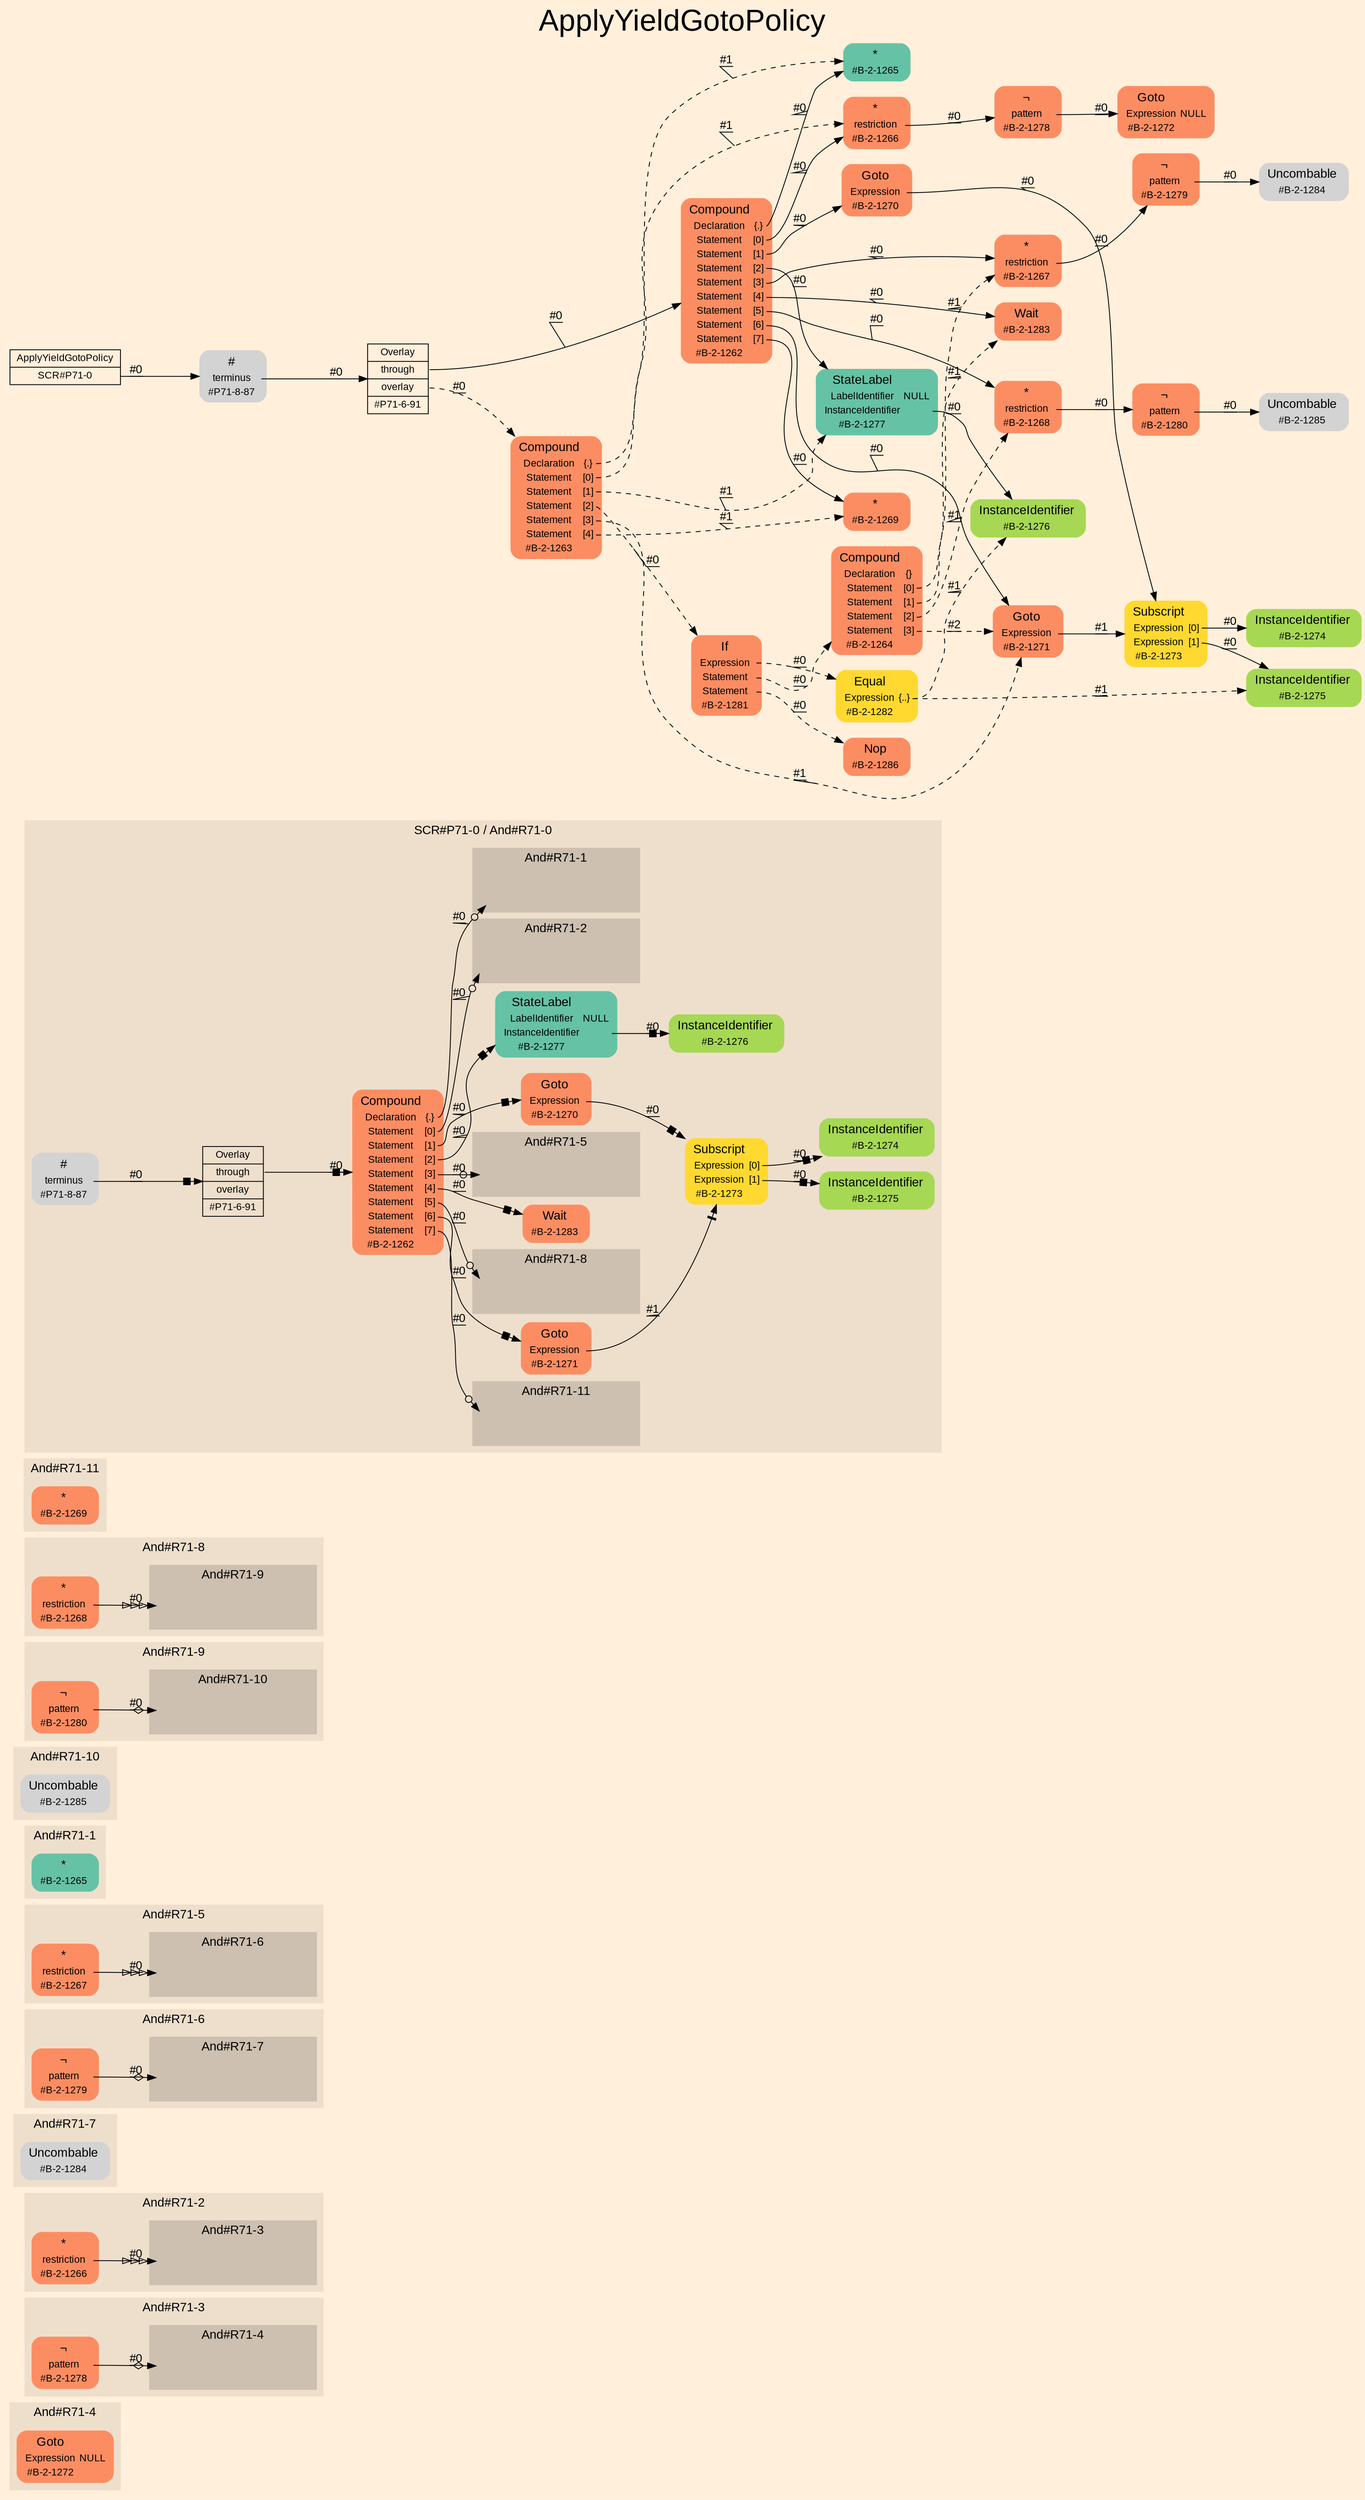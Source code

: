 digraph "ApplyYieldGotoPolicy" {
label = "ApplyYieldGotoPolicy"
labelloc = t
fontsize = "36"
graph [
    rankdir = "LR"
    ranksep = 0.3
    bgcolor = antiquewhite1
    color = black
    fontcolor = black
    fontname = "Arial"
];
node [
    fontname = "Arial"
];
edge [
    fontname = "Arial"
];

// -------------------- figure And#R71-4 --------------------
subgraph "clusterAnd#R71-4" {
    label = "And#R71-4"
    style = "filled"
    color = antiquewhite2
    fontsize = "15"
    "And#R71-4 / #B-2-1272" [
        shape = "plaintext"
        fillcolor = "/set28/2"
        label = <<TABLE BORDER="0" CELLBORDER="0" CELLSPACING="0">
         <TR><TD><FONT POINT-SIZE="15.0">Goto</FONT></TD><TD></TD></TR>
         <TR><TD>Expression</TD><TD PORT="port0">NULL</TD></TR>
         <TR><TD>#B-2-1272</TD><TD PORT="port1"></TD></TR>
        </TABLE>>
        style = "rounded,filled"
        fontsize = "12"
    ];
    
}


// -------------------- figure And#R71-3 --------------------
subgraph "clusterAnd#R71-3" {
    label = "And#R71-3"
    style = "filled"
    color = antiquewhite2
    fontsize = "15"
    "And#R71-3 / #B-2-1278" [
        shape = "plaintext"
        fillcolor = "/set28/2"
        label = <<TABLE BORDER="0" CELLBORDER="0" CELLSPACING="0">
         <TR><TD><FONT POINT-SIZE="15.0">¬</FONT></TD><TD></TD></TR>
         <TR><TD>pattern</TD><TD PORT="port0"></TD></TR>
         <TR><TD>#B-2-1278</TD><TD PORT="port1"></TD></TR>
        </TABLE>>
        style = "rounded,filled"
        fontsize = "12"
    ];
    
    subgraph "clusterAnd#R71-3 / And#R71-4" {
        label = "And#R71-4"
        style = "filled"
        color = antiquewhite3
        fontsize = "15"
        "And#R71-3 / #0 / #B-2-1272" [
            shape = "none"
            style = "invisible"
        ];
        
    }
    
}


// -------------------- figure And#R71-2 --------------------
subgraph "clusterAnd#R71-2" {
    label = "And#R71-2"
    style = "filled"
    color = antiquewhite2
    fontsize = "15"
    "And#R71-2 / #B-2-1266" [
        shape = "plaintext"
        fillcolor = "/set28/2"
        label = <<TABLE BORDER="0" CELLBORDER="0" CELLSPACING="0">
         <TR><TD><FONT POINT-SIZE="15.0">*</FONT></TD><TD></TD></TR>
         <TR><TD>restriction</TD><TD PORT="port0"></TD></TR>
         <TR><TD>#B-2-1266</TD><TD PORT="port1"></TD></TR>
        </TABLE>>
        style = "rounded,filled"
        fontsize = "12"
    ];
    
    subgraph "clusterAnd#R71-2 / And#R71-3" {
        label = "And#R71-3"
        style = "filled"
        color = antiquewhite3
        fontsize = "15"
        "And#R71-2 / #0 / #B-2-1278" [
            shape = "none"
            style = "invisible"
        ];
        
    }
    
}


// -------------------- figure And#R71-7 --------------------
subgraph "clusterAnd#R71-7" {
    label = "And#R71-7"
    style = "filled"
    color = antiquewhite2
    fontsize = "15"
    "And#R71-7 / #B-2-1284" [
        shape = "plaintext"
        label = <<TABLE BORDER="0" CELLBORDER="0" CELLSPACING="0">
         <TR><TD><FONT POINT-SIZE="15.0">Uncombable</FONT></TD><TD></TD></TR>
         <TR><TD>#B-2-1284</TD><TD PORT="port0"></TD></TR>
        </TABLE>>
        style = "rounded,filled"
        fontsize = "12"
    ];
    
}


// -------------------- figure And#R71-6 --------------------
subgraph "clusterAnd#R71-6" {
    label = "And#R71-6"
    style = "filled"
    color = antiquewhite2
    fontsize = "15"
    "And#R71-6 / #B-2-1279" [
        shape = "plaintext"
        fillcolor = "/set28/2"
        label = <<TABLE BORDER="0" CELLBORDER="0" CELLSPACING="0">
         <TR><TD><FONT POINT-SIZE="15.0">¬</FONT></TD><TD></TD></TR>
         <TR><TD>pattern</TD><TD PORT="port0"></TD></TR>
         <TR><TD>#B-2-1279</TD><TD PORT="port1"></TD></TR>
        </TABLE>>
        style = "rounded,filled"
        fontsize = "12"
    ];
    
    subgraph "clusterAnd#R71-6 / And#R71-7" {
        label = "And#R71-7"
        style = "filled"
        color = antiquewhite3
        fontsize = "15"
        "And#R71-6 / #0 / #B-2-1284" [
            shape = "none"
            style = "invisible"
        ];
        
    }
    
}


// -------------------- figure And#R71-5 --------------------
subgraph "clusterAnd#R71-5" {
    label = "And#R71-5"
    style = "filled"
    color = antiquewhite2
    fontsize = "15"
    "And#R71-5 / #B-2-1267" [
        shape = "plaintext"
        fillcolor = "/set28/2"
        label = <<TABLE BORDER="0" CELLBORDER="0" CELLSPACING="0">
         <TR><TD><FONT POINT-SIZE="15.0">*</FONT></TD><TD></TD></TR>
         <TR><TD>restriction</TD><TD PORT="port0"></TD></TR>
         <TR><TD>#B-2-1267</TD><TD PORT="port1"></TD></TR>
        </TABLE>>
        style = "rounded,filled"
        fontsize = "12"
    ];
    
    subgraph "clusterAnd#R71-5 / And#R71-6" {
        label = "And#R71-6"
        style = "filled"
        color = antiquewhite3
        fontsize = "15"
        "And#R71-5 / #0 / #B-2-1279" [
            shape = "none"
            style = "invisible"
        ];
        
    }
    
}


// -------------------- figure And#R71-1 --------------------
subgraph "clusterAnd#R71-1" {
    label = "And#R71-1"
    style = "filled"
    color = antiquewhite2
    fontsize = "15"
    "And#R71-1 / #B-2-1265" [
        shape = "plaintext"
        fillcolor = "/set28/1"
        label = <<TABLE BORDER="0" CELLBORDER="0" CELLSPACING="0">
         <TR><TD><FONT POINT-SIZE="15.0">*</FONT></TD><TD></TD></TR>
         <TR><TD>#B-2-1265</TD><TD PORT="port0"></TD></TR>
        </TABLE>>
        style = "rounded,filled"
        fontsize = "12"
    ];
    
}


// -------------------- figure And#R71-10 --------------------
subgraph "clusterAnd#R71-10" {
    label = "And#R71-10"
    style = "filled"
    color = antiquewhite2
    fontsize = "15"
    "And#R71-10 / #B-2-1285" [
        shape = "plaintext"
        label = <<TABLE BORDER="0" CELLBORDER="0" CELLSPACING="0">
         <TR><TD><FONT POINT-SIZE="15.0">Uncombable</FONT></TD><TD></TD></TR>
         <TR><TD>#B-2-1285</TD><TD PORT="port0"></TD></TR>
        </TABLE>>
        style = "rounded,filled"
        fontsize = "12"
    ];
    
}


// -------------------- figure And#R71-9 --------------------
subgraph "clusterAnd#R71-9" {
    label = "And#R71-9"
    style = "filled"
    color = antiquewhite2
    fontsize = "15"
    "And#R71-9 / #B-2-1280" [
        shape = "plaintext"
        fillcolor = "/set28/2"
        label = <<TABLE BORDER="0" CELLBORDER="0" CELLSPACING="0">
         <TR><TD><FONT POINT-SIZE="15.0">¬</FONT></TD><TD></TD></TR>
         <TR><TD>pattern</TD><TD PORT="port0"></TD></TR>
         <TR><TD>#B-2-1280</TD><TD PORT="port1"></TD></TR>
        </TABLE>>
        style = "rounded,filled"
        fontsize = "12"
    ];
    
    subgraph "clusterAnd#R71-9 / And#R71-10" {
        label = "And#R71-10"
        style = "filled"
        color = antiquewhite3
        fontsize = "15"
        "And#R71-9 / #0 / #B-2-1285" [
            shape = "none"
            style = "invisible"
        ];
        
    }
    
}


// -------------------- figure And#R71-8 --------------------
subgraph "clusterAnd#R71-8" {
    label = "And#R71-8"
    style = "filled"
    color = antiquewhite2
    fontsize = "15"
    "And#R71-8 / #B-2-1268" [
        shape = "plaintext"
        fillcolor = "/set28/2"
        label = <<TABLE BORDER="0" CELLBORDER="0" CELLSPACING="0">
         <TR><TD><FONT POINT-SIZE="15.0">*</FONT></TD><TD></TD></TR>
         <TR><TD>restriction</TD><TD PORT="port0"></TD></TR>
         <TR><TD>#B-2-1268</TD><TD PORT="port1"></TD></TR>
        </TABLE>>
        style = "rounded,filled"
        fontsize = "12"
    ];
    
    subgraph "clusterAnd#R71-8 / And#R71-9" {
        label = "And#R71-9"
        style = "filled"
        color = antiquewhite3
        fontsize = "15"
        "And#R71-8 / #0 / #B-2-1280" [
            shape = "none"
            style = "invisible"
        ];
        
    }
    
}


// -------------------- figure And#R71-11 --------------------
subgraph "clusterAnd#R71-11" {
    label = "And#R71-11"
    style = "filled"
    color = antiquewhite2
    fontsize = "15"
    "And#R71-11 / #B-2-1269" [
        shape = "plaintext"
        fillcolor = "/set28/2"
        label = <<TABLE BORDER="0" CELLBORDER="0" CELLSPACING="0">
         <TR><TD><FONT POINT-SIZE="15.0">*</FONT></TD><TD></TD></TR>
         <TR><TD>#B-2-1269</TD><TD PORT="port0"></TD></TR>
        </TABLE>>
        style = "rounded,filled"
        fontsize = "12"
    ];
    
}


// -------------------- figure And#R71-0 --------------------
subgraph "clusterAnd#R71-0" {
    label = "SCR#P71-0 / And#R71-0"
    style = "filled"
    color = antiquewhite2
    fontsize = "15"
    "And#R71-0 / #B-2-1276" [
        shape = "plaintext"
        fillcolor = "/set28/5"
        label = <<TABLE BORDER="0" CELLBORDER="0" CELLSPACING="0">
         <TR><TD><FONT POINT-SIZE="15.0">InstanceIdentifier</FONT></TD><TD></TD></TR>
         <TR><TD>#B-2-1276</TD><TD PORT="port0"></TD></TR>
        </TABLE>>
        style = "rounded,filled"
        fontsize = "12"
    ];
    
    "And#R71-0 / #B-2-1275" [
        shape = "plaintext"
        fillcolor = "/set28/5"
        label = <<TABLE BORDER="0" CELLBORDER="0" CELLSPACING="0">
         <TR><TD><FONT POINT-SIZE="15.0">InstanceIdentifier</FONT></TD><TD></TD></TR>
         <TR><TD>#B-2-1275</TD><TD PORT="port0"></TD></TR>
        </TABLE>>
        style = "rounded,filled"
        fontsize = "12"
    ];
    
    "And#R71-0 / #B-2-1274" [
        shape = "plaintext"
        fillcolor = "/set28/5"
        label = <<TABLE BORDER="0" CELLBORDER="0" CELLSPACING="0">
         <TR><TD><FONT POINT-SIZE="15.0">InstanceIdentifier</FONT></TD><TD></TD></TR>
         <TR><TD>#B-2-1274</TD><TD PORT="port0"></TD></TR>
        </TABLE>>
        style = "rounded,filled"
        fontsize = "12"
    ];
    
    "And#R71-0 / #P71-6-91" [
        shape = "record"
        fillcolor = antiquewhite2
        label = "<fixed> Overlay | <port0> through | <port1> overlay | <port2> #P71-6-91"
        style = "filled"
        fontsize = "12"
        color = black
        fontcolor = black
    ];
    
    "And#R71-0 / #B-2-1271" [
        shape = "plaintext"
        fillcolor = "/set28/2"
        label = <<TABLE BORDER="0" CELLBORDER="0" CELLSPACING="0">
         <TR><TD><FONT POINT-SIZE="15.0">Goto</FONT></TD><TD></TD></TR>
         <TR><TD>Expression</TD><TD PORT="port0"></TD></TR>
         <TR><TD>#B-2-1271</TD><TD PORT="port1"></TD></TR>
        </TABLE>>
        style = "rounded,filled"
        fontsize = "12"
    ];
    
    "And#R71-0 / #B-2-1262" [
        shape = "plaintext"
        fillcolor = "/set28/2"
        label = <<TABLE BORDER="0" CELLBORDER="0" CELLSPACING="0">
         <TR><TD><FONT POINT-SIZE="15.0">Compound</FONT></TD><TD></TD></TR>
         <TR><TD>Declaration</TD><TD PORT="port0">{.}</TD></TR>
         <TR><TD>Statement</TD><TD PORT="port1">[0]</TD></TR>
         <TR><TD>Statement</TD><TD PORT="port2">[1]</TD></TR>
         <TR><TD>Statement</TD><TD PORT="port3">[2]</TD></TR>
         <TR><TD>Statement</TD><TD PORT="port4">[3]</TD></TR>
         <TR><TD>Statement</TD><TD PORT="port5">[4]</TD></TR>
         <TR><TD>Statement</TD><TD PORT="port6">[5]</TD></TR>
         <TR><TD>Statement</TD><TD PORT="port7">[6]</TD></TR>
         <TR><TD>Statement</TD><TD PORT="port8">[7]</TD></TR>
         <TR><TD>#B-2-1262</TD><TD PORT="port9"></TD></TR>
        </TABLE>>
        style = "rounded,filled"
        fontsize = "12"
    ];
    
    "And#R71-0 / #B-2-1277" [
        shape = "plaintext"
        fillcolor = "/set28/1"
        label = <<TABLE BORDER="0" CELLBORDER="0" CELLSPACING="0">
         <TR><TD><FONT POINT-SIZE="15.0">StateLabel</FONT></TD><TD></TD></TR>
         <TR><TD>LabelIdentifier</TD><TD PORT="port0">NULL</TD></TR>
         <TR><TD>InstanceIdentifier</TD><TD PORT="port1"></TD></TR>
         <TR><TD>#B-2-1277</TD><TD PORT="port2"></TD></TR>
        </TABLE>>
        style = "rounded,filled"
        fontsize = "12"
    ];
    
    "And#R71-0 / #P71-8-87" [
        shape = "plaintext"
        label = <<TABLE BORDER="0" CELLBORDER="0" CELLSPACING="0">
         <TR><TD><FONT POINT-SIZE="15.0">#</FONT></TD><TD></TD></TR>
         <TR><TD>terminus</TD><TD PORT="port0"></TD></TR>
         <TR><TD>#P71-8-87</TD><TD PORT="port1"></TD></TR>
        </TABLE>>
        style = "rounded,filled"
        fontsize = "12"
    ];
    
    "And#R71-0 / #B-2-1270" [
        shape = "plaintext"
        fillcolor = "/set28/2"
        label = <<TABLE BORDER="0" CELLBORDER="0" CELLSPACING="0">
         <TR><TD><FONT POINT-SIZE="15.0">Goto</FONT></TD><TD></TD></TR>
         <TR><TD>Expression</TD><TD PORT="port0"></TD></TR>
         <TR><TD>#B-2-1270</TD><TD PORT="port1"></TD></TR>
        </TABLE>>
        style = "rounded,filled"
        fontsize = "12"
    ];
    
    "And#R71-0 / #B-2-1283" [
        shape = "plaintext"
        fillcolor = "/set28/2"
        label = <<TABLE BORDER="0" CELLBORDER="0" CELLSPACING="0">
         <TR><TD><FONT POINT-SIZE="15.0">Wait</FONT></TD><TD></TD></TR>
         <TR><TD>#B-2-1283</TD><TD PORT="port0"></TD></TR>
        </TABLE>>
        style = "rounded,filled"
        fontsize = "12"
    ];
    
    "And#R71-0 / #B-2-1273" [
        shape = "plaintext"
        fillcolor = "/set28/6"
        label = <<TABLE BORDER="0" CELLBORDER="0" CELLSPACING="0">
         <TR><TD><FONT POINT-SIZE="15.0">Subscript</FONT></TD><TD></TD></TR>
         <TR><TD>Expression</TD><TD PORT="port0">[0]</TD></TR>
         <TR><TD>Expression</TD><TD PORT="port1">[1]</TD></TR>
         <TR><TD>#B-2-1273</TD><TD PORT="port2"></TD></TR>
        </TABLE>>
        style = "rounded,filled"
        fontsize = "12"
    ];
    
    subgraph "clusterAnd#R71-0 / And#R71-11" {
        label = "And#R71-11"
        style = "filled"
        color = antiquewhite3
        fontsize = "15"
        "And#R71-0 / #0 / #B-2-1269" [
            shape = "none"
            style = "invisible"
        ];
        
    }
    
    subgraph "clusterAnd#R71-0 / And#R71-8" {
        label = "And#R71-8"
        style = "filled"
        color = antiquewhite3
        fontsize = "15"
        "And#R71-0 / #0 / #B-2-1268" [
            shape = "none"
            style = "invisible"
        ];
        
    }
    
    subgraph "clusterAnd#R71-0 / And#R71-1" {
        label = "And#R71-1"
        style = "filled"
        color = antiquewhite3
        fontsize = "15"
        "And#R71-0 / #0 / #B-2-1265" [
            shape = "none"
            style = "invisible"
        ];
        
    }
    
    subgraph "clusterAnd#R71-0 / And#R71-5" {
        label = "And#R71-5"
        style = "filled"
        color = antiquewhite3
        fontsize = "15"
        "And#R71-0 / #0 / #B-2-1267" [
            shape = "none"
            style = "invisible"
        ];
        
    }
    
    subgraph "clusterAnd#R71-0 / And#R71-2" {
        label = "And#R71-2"
        style = "filled"
        color = antiquewhite3
        fontsize = "15"
        "And#R71-0 / #0 / #B-2-1266" [
            shape = "none"
            style = "invisible"
        ];
        
    }
    
}


// -------------------- transformation figure --------------------
"CR#P71-0" [
    shape = "record"
    fillcolor = antiquewhite1
    label = "<fixed> ApplyYieldGotoPolicy | <port0> SCR#P71-0"
    style = "filled"
    fontsize = "12"
    color = black
    fontcolor = black
];

"#P71-8-87" [
    shape = "plaintext"
    label = <<TABLE BORDER="0" CELLBORDER="0" CELLSPACING="0">
     <TR><TD><FONT POINT-SIZE="15.0">#</FONT></TD><TD></TD></TR>
     <TR><TD>terminus</TD><TD PORT="port0"></TD></TR>
     <TR><TD>#P71-8-87</TD><TD PORT="port1"></TD></TR>
    </TABLE>>
    style = "rounded,filled"
    fontsize = "12"
];

"#P71-6-91" [
    shape = "record"
    fillcolor = antiquewhite1
    label = "<fixed> Overlay | <port0> through | <port1> overlay | <port2> #P71-6-91"
    style = "filled"
    fontsize = "12"
    color = black
    fontcolor = black
];

"#B-2-1262" [
    shape = "plaintext"
    fillcolor = "/set28/2"
    label = <<TABLE BORDER="0" CELLBORDER="0" CELLSPACING="0">
     <TR><TD><FONT POINT-SIZE="15.0">Compound</FONT></TD><TD></TD></TR>
     <TR><TD>Declaration</TD><TD PORT="port0">{.}</TD></TR>
     <TR><TD>Statement</TD><TD PORT="port1">[0]</TD></TR>
     <TR><TD>Statement</TD><TD PORT="port2">[1]</TD></TR>
     <TR><TD>Statement</TD><TD PORT="port3">[2]</TD></TR>
     <TR><TD>Statement</TD><TD PORT="port4">[3]</TD></TR>
     <TR><TD>Statement</TD><TD PORT="port5">[4]</TD></TR>
     <TR><TD>Statement</TD><TD PORT="port6">[5]</TD></TR>
     <TR><TD>Statement</TD><TD PORT="port7">[6]</TD></TR>
     <TR><TD>Statement</TD><TD PORT="port8">[7]</TD></TR>
     <TR><TD>#B-2-1262</TD><TD PORT="port9"></TD></TR>
    </TABLE>>
    style = "rounded,filled"
    fontsize = "12"
];

"#B-2-1265" [
    shape = "plaintext"
    fillcolor = "/set28/1"
    label = <<TABLE BORDER="0" CELLBORDER="0" CELLSPACING="0">
     <TR><TD><FONT POINT-SIZE="15.0">*</FONT></TD><TD></TD></TR>
     <TR><TD>#B-2-1265</TD><TD PORT="port0"></TD></TR>
    </TABLE>>
    style = "rounded,filled"
    fontsize = "12"
];

"#B-2-1266" [
    shape = "plaintext"
    fillcolor = "/set28/2"
    label = <<TABLE BORDER="0" CELLBORDER="0" CELLSPACING="0">
     <TR><TD><FONT POINT-SIZE="15.0">*</FONT></TD><TD></TD></TR>
     <TR><TD>restriction</TD><TD PORT="port0"></TD></TR>
     <TR><TD>#B-2-1266</TD><TD PORT="port1"></TD></TR>
    </TABLE>>
    style = "rounded,filled"
    fontsize = "12"
];

"#B-2-1278" [
    shape = "plaintext"
    fillcolor = "/set28/2"
    label = <<TABLE BORDER="0" CELLBORDER="0" CELLSPACING="0">
     <TR><TD><FONT POINT-SIZE="15.0">¬</FONT></TD><TD></TD></TR>
     <TR><TD>pattern</TD><TD PORT="port0"></TD></TR>
     <TR><TD>#B-2-1278</TD><TD PORT="port1"></TD></TR>
    </TABLE>>
    style = "rounded,filled"
    fontsize = "12"
];

"#B-2-1272" [
    shape = "plaintext"
    fillcolor = "/set28/2"
    label = <<TABLE BORDER="0" CELLBORDER="0" CELLSPACING="0">
     <TR><TD><FONT POINT-SIZE="15.0">Goto</FONT></TD><TD></TD></TR>
     <TR><TD>Expression</TD><TD PORT="port0">NULL</TD></TR>
     <TR><TD>#B-2-1272</TD><TD PORT="port1"></TD></TR>
    </TABLE>>
    style = "rounded,filled"
    fontsize = "12"
];

"#B-2-1270" [
    shape = "plaintext"
    fillcolor = "/set28/2"
    label = <<TABLE BORDER="0" CELLBORDER="0" CELLSPACING="0">
     <TR><TD><FONT POINT-SIZE="15.0">Goto</FONT></TD><TD></TD></TR>
     <TR><TD>Expression</TD><TD PORT="port0"></TD></TR>
     <TR><TD>#B-2-1270</TD><TD PORT="port1"></TD></TR>
    </TABLE>>
    style = "rounded,filled"
    fontsize = "12"
];

"#B-2-1273" [
    shape = "plaintext"
    fillcolor = "/set28/6"
    label = <<TABLE BORDER="0" CELLBORDER="0" CELLSPACING="0">
     <TR><TD><FONT POINT-SIZE="15.0">Subscript</FONT></TD><TD></TD></TR>
     <TR><TD>Expression</TD><TD PORT="port0">[0]</TD></TR>
     <TR><TD>Expression</TD><TD PORT="port1">[1]</TD></TR>
     <TR><TD>#B-2-1273</TD><TD PORT="port2"></TD></TR>
    </TABLE>>
    style = "rounded,filled"
    fontsize = "12"
];

"#B-2-1274" [
    shape = "plaintext"
    fillcolor = "/set28/5"
    label = <<TABLE BORDER="0" CELLBORDER="0" CELLSPACING="0">
     <TR><TD><FONT POINT-SIZE="15.0">InstanceIdentifier</FONT></TD><TD></TD></TR>
     <TR><TD>#B-2-1274</TD><TD PORT="port0"></TD></TR>
    </TABLE>>
    style = "rounded,filled"
    fontsize = "12"
];

"#B-2-1275" [
    shape = "plaintext"
    fillcolor = "/set28/5"
    label = <<TABLE BORDER="0" CELLBORDER="0" CELLSPACING="0">
     <TR><TD><FONT POINT-SIZE="15.0">InstanceIdentifier</FONT></TD><TD></TD></TR>
     <TR><TD>#B-2-1275</TD><TD PORT="port0"></TD></TR>
    </TABLE>>
    style = "rounded,filled"
    fontsize = "12"
];

"#B-2-1277" [
    shape = "plaintext"
    fillcolor = "/set28/1"
    label = <<TABLE BORDER="0" CELLBORDER="0" CELLSPACING="0">
     <TR><TD><FONT POINT-SIZE="15.0">StateLabel</FONT></TD><TD></TD></TR>
     <TR><TD>LabelIdentifier</TD><TD PORT="port0">NULL</TD></TR>
     <TR><TD>InstanceIdentifier</TD><TD PORT="port1"></TD></TR>
     <TR><TD>#B-2-1277</TD><TD PORT="port2"></TD></TR>
    </TABLE>>
    style = "rounded,filled"
    fontsize = "12"
];

"#B-2-1276" [
    shape = "plaintext"
    fillcolor = "/set28/5"
    label = <<TABLE BORDER="0" CELLBORDER="0" CELLSPACING="0">
     <TR><TD><FONT POINT-SIZE="15.0">InstanceIdentifier</FONT></TD><TD></TD></TR>
     <TR><TD>#B-2-1276</TD><TD PORT="port0"></TD></TR>
    </TABLE>>
    style = "rounded,filled"
    fontsize = "12"
];

"#B-2-1267" [
    shape = "plaintext"
    fillcolor = "/set28/2"
    label = <<TABLE BORDER="0" CELLBORDER="0" CELLSPACING="0">
     <TR><TD><FONT POINT-SIZE="15.0">*</FONT></TD><TD></TD></TR>
     <TR><TD>restriction</TD><TD PORT="port0"></TD></TR>
     <TR><TD>#B-2-1267</TD><TD PORT="port1"></TD></TR>
    </TABLE>>
    style = "rounded,filled"
    fontsize = "12"
];

"#B-2-1279" [
    shape = "plaintext"
    fillcolor = "/set28/2"
    label = <<TABLE BORDER="0" CELLBORDER="0" CELLSPACING="0">
     <TR><TD><FONT POINT-SIZE="15.0">¬</FONT></TD><TD></TD></TR>
     <TR><TD>pattern</TD><TD PORT="port0"></TD></TR>
     <TR><TD>#B-2-1279</TD><TD PORT="port1"></TD></TR>
    </TABLE>>
    style = "rounded,filled"
    fontsize = "12"
];

"#B-2-1284" [
    shape = "plaintext"
    label = <<TABLE BORDER="0" CELLBORDER="0" CELLSPACING="0">
     <TR><TD><FONT POINT-SIZE="15.0">Uncombable</FONT></TD><TD></TD></TR>
     <TR><TD>#B-2-1284</TD><TD PORT="port0"></TD></TR>
    </TABLE>>
    style = "rounded,filled"
    fontsize = "12"
];

"#B-2-1283" [
    shape = "plaintext"
    fillcolor = "/set28/2"
    label = <<TABLE BORDER="0" CELLBORDER="0" CELLSPACING="0">
     <TR><TD><FONT POINT-SIZE="15.0">Wait</FONT></TD><TD></TD></TR>
     <TR><TD>#B-2-1283</TD><TD PORT="port0"></TD></TR>
    </TABLE>>
    style = "rounded,filled"
    fontsize = "12"
];

"#B-2-1268" [
    shape = "plaintext"
    fillcolor = "/set28/2"
    label = <<TABLE BORDER="0" CELLBORDER="0" CELLSPACING="0">
     <TR><TD><FONT POINT-SIZE="15.0">*</FONT></TD><TD></TD></TR>
     <TR><TD>restriction</TD><TD PORT="port0"></TD></TR>
     <TR><TD>#B-2-1268</TD><TD PORT="port1"></TD></TR>
    </TABLE>>
    style = "rounded,filled"
    fontsize = "12"
];

"#B-2-1280" [
    shape = "plaintext"
    fillcolor = "/set28/2"
    label = <<TABLE BORDER="0" CELLBORDER="0" CELLSPACING="0">
     <TR><TD><FONT POINT-SIZE="15.0">¬</FONT></TD><TD></TD></TR>
     <TR><TD>pattern</TD><TD PORT="port0"></TD></TR>
     <TR><TD>#B-2-1280</TD><TD PORT="port1"></TD></TR>
    </TABLE>>
    style = "rounded,filled"
    fontsize = "12"
];

"#B-2-1285" [
    shape = "plaintext"
    label = <<TABLE BORDER="0" CELLBORDER="0" CELLSPACING="0">
     <TR><TD><FONT POINT-SIZE="15.0">Uncombable</FONT></TD><TD></TD></TR>
     <TR><TD>#B-2-1285</TD><TD PORT="port0"></TD></TR>
    </TABLE>>
    style = "rounded,filled"
    fontsize = "12"
];

"#B-2-1271" [
    shape = "plaintext"
    fillcolor = "/set28/2"
    label = <<TABLE BORDER="0" CELLBORDER="0" CELLSPACING="0">
     <TR><TD><FONT POINT-SIZE="15.0">Goto</FONT></TD><TD></TD></TR>
     <TR><TD>Expression</TD><TD PORT="port0"></TD></TR>
     <TR><TD>#B-2-1271</TD><TD PORT="port1"></TD></TR>
    </TABLE>>
    style = "rounded,filled"
    fontsize = "12"
];

"#B-2-1269" [
    shape = "plaintext"
    fillcolor = "/set28/2"
    label = <<TABLE BORDER="0" CELLBORDER="0" CELLSPACING="0">
     <TR><TD><FONT POINT-SIZE="15.0">*</FONT></TD><TD></TD></TR>
     <TR><TD>#B-2-1269</TD><TD PORT="port0"></TD></TR>
    </TABLE>>
    style = "rounded,filled"
    fontsize = "12"
];

"#B-2-1263" [
    shape = "plaintext"
    fillcolor = "/set28/2"
    label = <<TABLE BORDER="0" CELLBORDER="0" CELLSPACING="0">
     <TR><TD><FONT POINT-SIZE="15.0">Compound</FONT></TD><TD></TD></TR>
     <TR><TD>Declaration</TD><TD PORT="port0">{.}</TD></TR>
     <TR><TD>Statement</TD><TD PORT="port1">[0]</TD></TR>
     <TR><TD>Statement</TD><TD PORT="port2">[1]</TD></TR>
     <TR><TD>Statement</TD><TD PORT="port3">[2]</TD></TR>
     <TR><TD>Statement</TD><TD PORT="port4">[3]</TD></TR>
     <TR><TD>Statement</TD><TD PORT="port5">[4]</TD></TR>
     <TR><TD>#B-2-1263</TD><TD PORT="port6"></TD></TR>
    </TABLE>>
    style = "rounded,filled"
    fontsize = "12"
];

"#B-2-1281" [
    shape = "plaintext"
    fillcolor = "/set28/2"
    label = <<TABLE BORDER="0" CELLBORDER="0" CELLSPACING="0">
     <TR><TD><FONT POINT-SIZE="15.0">If</FONT></TD><TD></TD></TR>
     <TR><TD>Expression</TD><TD PORT="port0"></TD></TR>
     <TR><TD>Statement</TD><TD PORT="port1"></TD></TR>
     <TR><TD>Statement</TD><TD PORT="port2"></TD></TR>
     <TR><TD>#B-2-1281</TD><TD PORT="port3"></TD></TR>
    </TABLE>>
    style = "rounded,filled"
    fontsize = "12"
];

"#B-2-1282" [
    shape = "plaintext"
    fillcolor = "/set28/6"
    label = <<TABLE BORDER="0" CELLBORDER="0" CELLSPACING="0">
     <TR><TD><FONT POINT-SIZE="15.0">Equal</FONT></TD><TD></TD></TR>
     <TR><TD>Expression</TD><TD PORT="port0">{..}</TD></TR>
     <TR><TD>#B-2-1282</TD><TD PORT="port1"></TD></TR>
    </TABLE>>
    style = "rounded,filled"
    fontsize = "12"
];

"#B-2-1264" [
    shape = "plaintext"
    fillcolor = "/set28/2"
    label = <<TABLE BORDER="0" CELLBORDER="0" CELLSPACING="0">
     <TR><TD><FONT POINT-SIZE="15.0">Compound</FONT></TD><TD></TD></TR>
     <TR><TD>Declaration</TD><TD PORT="port0">{}</TD></TR>
     <TR><TD>Statement</TD><TD PORT="port1">[0]</TD></TR>
     <TR><TD>Statement</TD><TD PORT="port2">[1]</TD></TR>
     <TR><TD>Statement</TD><TD PORT="port3">[2]</TD></TR>
     <TR><TD>Statement</TD><TD PORT="port4">[3]</TD></TR>
     <TR><TD>#B-2-1264</TD><TD PORT="port5"></TD></TR>
    </TABLE>>
    style = "rounded,filled"
    fontsize = "12"
];

"#B-2-1286" [
    shape = "plaintext"
    fillcolor = "/set28/2"
    label = <<TABLE BORDER="0" CELLBORDER="0" CELLSPACING="0">
     <TR><TD><FONT POINT-SIZE="15.0">Nop</FONT></TD><TD></TD></TR>
     <TR><TD>#B-2-1286</TD><TD PORT="port0"></TD></TR>
    </TABLE>>
    style = "rounded,filled"
    fontsize = "12"
];


// -------------------- links --------------------
// links for block CR#P71-0
"CR#P71-0":port0 -> "#P71-8-87" [
    label = "#0"
    decorate = true
    color = black
    fontcolor = black
];

// links for block #P71-8-87
"#P71-8-87":port0 -> "#P71-6-91" [
    label = "#0"
    decorate = true
    color = black
    fontcolor = black
];

// links for block #P71-6-91
"#P71-6-91":port0 -> "#B-2-1262" [
    label = "#0"
    decorate = true
    color = black
    fontcolor = black
];

"#P71-6-91":port1 -> "#B-2-1263" [
    style="dashed"
    label = "#0"
    decorate = true
    color = black
    fontcolor = black
];

// links for block #B-2-1262
"#B-2-1262":port0 -> "#B-2-1265" [
    label = "#0"
    decorate = true
    color = black
    fontcolor = black
];

"#B-2-1262":port1 -> "#B-2-1266" [
    label = "#0"
    decorate = true
    color = black
    fontcolor = black
];

"#B-2-1262":port2 -> "#B-2-1270" [
    label = "#0"
    decorate = true
    color = black
    fontcolor = black
];

"#B-2-1262":port3 -> "#B-2-1277" [
    label = "#0"
    decorate = true
    color = black
    fontcolor = black
];

"#B-2-1262":port4 -> "#B-2-1267" [
    label = "#0"
    decorate = true
    color = black
    fontcolor = black
];

"#B-2-1262":port5 -> "#B-2-1283" [
    label = "#0"
    decorate = true
    color = black
    fontcolor = black
];

"#B-2-1262":port6 -> "#B-2-1268" [
    label = "#0"
    decorate = true
    color = black
    fontcolor = black
];

"#B-2-1262":port7 -> "#B-2-1271" [
    label = "#0"
    decorate = true
    color = black
    fontcolor = black
];

"#B-2-1262":port8 -> "#B-2-1269" [
    label = "#0"
    decorate = true
    color = black
    fontcolor = black
];

// links for block #B-2-1265
// links for block #B-2-1266
"#B-2-1266":port0 -> "#B-2-1278" [
    label = "#0"
    decorate = true
    color = black
    fontcolor = black
];

// links for block #B-2-1278
"#B-2-1278":port0 -> "#B-2-1272" [
    label = "#0"
    decorate = true
    color = black
    fontcolor = black
];

// links for block #B-2-1272
// links for block #B-2-1270
"#B-2-1270":port0 -> "#B-2-1273" [
    label = "#0"
    decorate = true
    color = black
    fontcolor = black
];

// links for block #B-2-1273
"#B-2-1273":port0 -> "#B-2-1274" [
    label = "#0"
    decorate = true
    color = black
    fontcolor = black
];

"#B-2-1273":port1 -> "#B-2-1275" [
    label = "#0"
    decorate = true
    color = black
    fontcolor = black
];

// links for block #B-2-1274
// links for block #B-2-1275
// links for block #B-2-1277
"#B-2-1277":port1 -> "#B-2-1276" [
    label = "#0"
    decorate = true
    color = black
    fontcolor = black
];

// links for block #B-2-1276
// links for block #B-2-1267
"#B-2-1267":port0 -> "#B-2-1279" [
    label = "#0"
    decorate = true
    color = black
    fontcolor = black
];

// links for block #B-2-1279
"#B-2-1279":port0 -> "#B-2-1284" [
    label = "#0"
    decorate = true
    color = black
    fontcolor = black
];

// links for block #B-2-1284
// links for block #B-2-1283
// links for block #B-2-1268
"#B-2-1268":port0 -> "#B-2-1280" [
    label = "#0"
    decorate = true
    color = black
    fontcolor = black
];

// links for block #B-2-1280
"#B-2-1280":port0 -> "#B-2-1285" [
    label = "#0"
    decorate = true
    color = black
    fontcolor = black
];

// links for block #B-2-1285
// links for block #B-2-1271
"#B-2-1271":port0 -> "#B-2-1273" [
    label = "#1"
    decorate = true
    color = black
    fontcolor = black
];

// links for block #B-2-1269
// links for block #B-2-1263
"#B-2-1263":port0 -> "#B-2-1265" [
    style="dashed"
    label = "#1"
    decorate = true
    color = black
    fontcolor = black
];

"#B-2-1263":port1 -> "#B-2-1266" [
    style="dashed"
    label = "#1"
    decorate = true
    color = black
    fontcolor = black
];

"#B-2-1263":port2 -> "#B-2-1277" [
    style="dashed"
    label = "#1"
    decorate = true
    color = black
    fontcolor = black
];

"#B-2-1263":port3 -> "#B-2-1281" [
    style="dashed"
    label = "#0"
    decorate = true
    color = black
    fontcolor = black
];

"#B-2-1263":port4 -> "#B-2-1271" [
    style="dashed"
    label = "#1"
    decorate = true
    color = black
    fontcolor = black
];

"#B-2-1263":port5 -> "#B-2-1269" [
    style="dashed"
    label = "#1"
    decorate = true
    color = black
    fontcolor = black
];

// links for block #B-2-1281
"#B-2-1281":port0 -> "#B-2-1282" [
    style="dashed"
    label = "#0"
    decorate = true
    color = black
    fontcolor = black
];

"#B-2-1281":port1 -> "#B-2-1264" [
    style="dashed"
    label = "#0"
    decorate = true
    color = black
    fontcolor = black
];

"#B-2-1281":port2 -> "#B-2-1286" [
    style="dashed"
    label = "#0"
    decorate = true
    color = black
    fontcolor = black
];

// links for block #B-2-1282
"#B-2-1282":port0 -> "#B-2-1275" [
    style="dashed"
    label = "#1"
    decorate = true
    color = black
    fontcolor = black
];

"#B-2-1282":port0 -> "#B-2-1276" [
    style="dashed"
    label = "#1"
    decorate = true
    color = black
    fontcolor = black
];

// links for block #B-2-1264
"#B-2-1264":port1 -> "#B-2-1267" [
    style="dashed"
    label = "#1"
    decorate = true
    color = black
    fontcolor = black
];

"#B-2-1264":port2 -> "#B-2-1283" [
    style="dashed"
    label = "#1"
    decorate = true
    color = black
    fontcolor = black
];

"#B-2-1264":port3 -> "#B-2-1268" [
    style="dashed"
    label = "#1"
    decorate = true
    color = black
    fontcolor = black
];

"#B-2-1264":port4 -> "#B-2-1271" [
    style="dashed"
    label = "#2"
    decorate = true
    color = black
    fontcolor = black
];

// links for block #B-2-1286
// links for block And#R71-0 / #B-2-1276
// links for block And#R71-0 / #B-2-1275
// links for block And#R71-0 / #B-2-1274
// links for block And#R71-0 / #P71-6-91
"And#R71-0 / #P71-6-91":port0 -> "And#R71-0 / #B-2-1262" [
    arrowhead="normalnonebox"
    label = "#0"
    decorate = true
    color = black
    fontcolor = black
];

// links for block And#R71-0 / #B-2-1271
"And#R71-0 / #B-2-1271":port0 -> "And#R71-0 / #B-2-1273" [
    arrowhead="normalnonetee"
    label = "#1"
    decorate = true
    color = black
    fontcolor = black
];

// links for block And#R71-0 / #B-2-1262
"And#R71-0 / #B-2-1262":port0 -> "And#R71-0 / #0 / #B-2-1265" [
    arrowhead="normalnoneodot"
    label = "#0"
    decorate = true
    color = black
    fontcolor = black
];

"And#R71-0 / #B-2-1262":port1 -> "And#R71-0 / #0 / #B-2-1266" [
    arrowhead="normalnoneodot"
    label = "#0"
    decorate = true
    color = black
    fontcolor = black
];

"And#R71-0 / #B-2-1262":port2 -> "And#R71-0 / #B-2-1270" [
    arrowhead="normalnonebox"
    label = "#0"
    decorate = true
    color = black
    fontcolor = black
];

"And#R71-0 / #B-2-1262":port3 -> "And#R71-0 / #B-2-1277" [
    arrowhead="normalnonebox"
    label = "#0"
    decorate = true
    color = black
    fontcolor = black
];

"And#R71-0 / #B-2-1262":port4 -> "And#R71-0 / #0 / #B-2-1267" [
    arrowhead="normalnoneodot"
    label = "#0"
    decorate = true
    color = black
    fontcolor = black
];

"And#R71-0 / #B-2-1262":port5 -> "And#R71-0 / #B-2-1283" [
    arrowhead="normalnonebox"
    label = "#0"
    decorate = true
    color = black
    fontcolor = black
];

"And#R71-0 / #B-2-1262":port6 -> "And#R71-0 / #0 / #B-2-1268" [
    arrowhead="normalnoneodot"
    label = "#0"
    decorate = true
    color = black
    fontcolor = black
];

"And#R71-0 / #B-2-1262":port7 -> "And#R71-0 / #B-2-1271" [
    arrowhead="normalnonebox"
    label = "#0"
    decorate = true
    color = black
    fontcolor = black
];

"And#R71-0 / #B-2-1262":port8 -> "And#R71-0 / #0 / #B-2-1269" [
    arrowhead="normalnoneodot"
    label = "#0"
    decorate = true
    color = black
    fontcolor = black
];

// links for block And#R71-0 / #B-2-1277
"And#R71-0 / #B-2-1277":port1 -> "And#R71-0 / #B-2-1276" [
    arrowhead="normalnonebox"
    label = "#0"
    decorate = true
    color = black
    fontcolor = black
];

// links for block And#R71-0 / #P71-8-87
"And#R71-0 / #P71-8-87":port0 -> "And#R71-0 / #P71-6-91" [
    arrowhead="normalnonebox"
    label = "#0"
    decorate = true
    color = black
    fontcolor = black
];

// links for block And#R71-0 / #B-2-1270
"And#R71-0 / #B-2-1270":port0 -> "And#R71-0 / #B-2-1273" [
    arrowhead="normalnonebox"
    label = "#0"
    decorate = true
    color = black
    fontcolor = black
];

// links for block And#R71-0 / #B-2-1283
// links for block And#R71-0 / #B-2-1273
"And#R71-0 / #B-2-1273":port0 -> "And#R71-0 / #B-2-1274" [
    arrowhead="normalnonebox"
    label = "#0"
    decorate = true
    color = black
    fontcolor = black
];

"And#R71-0 / #B-2-1273":port1 -> "And#R71-0 / #B-2-1275" [
    arrowhead="normalnonebox"
    label = "#0"
    decorate = true
    color = black
    fontcolor = black
];

// links for block And#R71-0 / #0 / #B-2-1269
// links for block And#R71-0 / #0 / #B-2-1268
// links for block And#R71-0 / #0 / #B-2-1265
// links for block And#R71-0 / #0 / #B-2-1267
// links for block And#R71-0 / #0 / #B-2-1266
// links for block And#R71-11 / #B-2-1269
// links for block And#R71-8 / #B-2-1268
"And#R71-8 / #B-2-1268":port0 -> "And#R71-8 / #0 / #B-2-1280" [
    arrowhead="normalonormalonormalonormal"
    label = "#0"
    decorate = true
    color = black
    fontcolor = black
];

// links for block And#R71-8 / #0 / #B-2-1280
// links for block And#R71-9 / #B-2-1280
"And#R71-9 / #B-2-1280":port0 -> "And#R71-9 / #0 / #B-2-1285" [
    arrowhead="normalnoneodiamond"
    label = "#0"
    decorate = true
    color = black
    fontcolor = black
];

// links for block And#R71-9 / #0 / #B-2-1285
// links for block And#R71-10 / #B-2-1285
// links for block And#R71-1 / #B-2-1265
// links for block And#R71-5 / #B-2-1267
"And#R71-5 / #B-2-1267":port0 -> "And#R71-5 / #0 / #B-2-1279" [
    arrowhead="normalonormalonormalonormal"
    label = "#0"
    decorate = true
    color = black
    fontcolor = black
];

// links for block And#R71-5 / #0 / #B-2-1279
// links for block And#R71-6 / #B-2-1279
"And#R71-6 / #B-2-1279":port0 -> "And#R71-6 / #0 / #B-2-1284" [
    arrowhead="normalnoneodiamond"
    label = "#0"
    decorate = true
    color = black
    fontcolor = black
];

// links for block And#R71-6 / #0 / #B-2-1284
// links for block And#R71-7 / #B-2-1284
// links for block And#R71-2 / #B-2-1266
"And#R71-2 / #B-2-1266":port0 -> "And#R71-2 / #0 / #B-2-1278" [
    arrowhead="normalonormalonormalonormal"
    label = "#0"
    decorate = true
    color = black
    fontcolor = black
];

// links for block And#R71-2 / #0 / #B-2-1278
// links for block And#R71-3 / #B-2-1278
"And#R71-3 / #B-2-1278":port0 -> "And#R71-3 / #0 / #B-2-1272" [
    arrowhead="normalnoneodiamond"
    label = "#0"
    decorate = true
    color = black
    fontcolor = black
];

// links for block And#R71-3 / #0 / #B-2-1272
// links for block And#R71-4 / #B-2-1272
}
